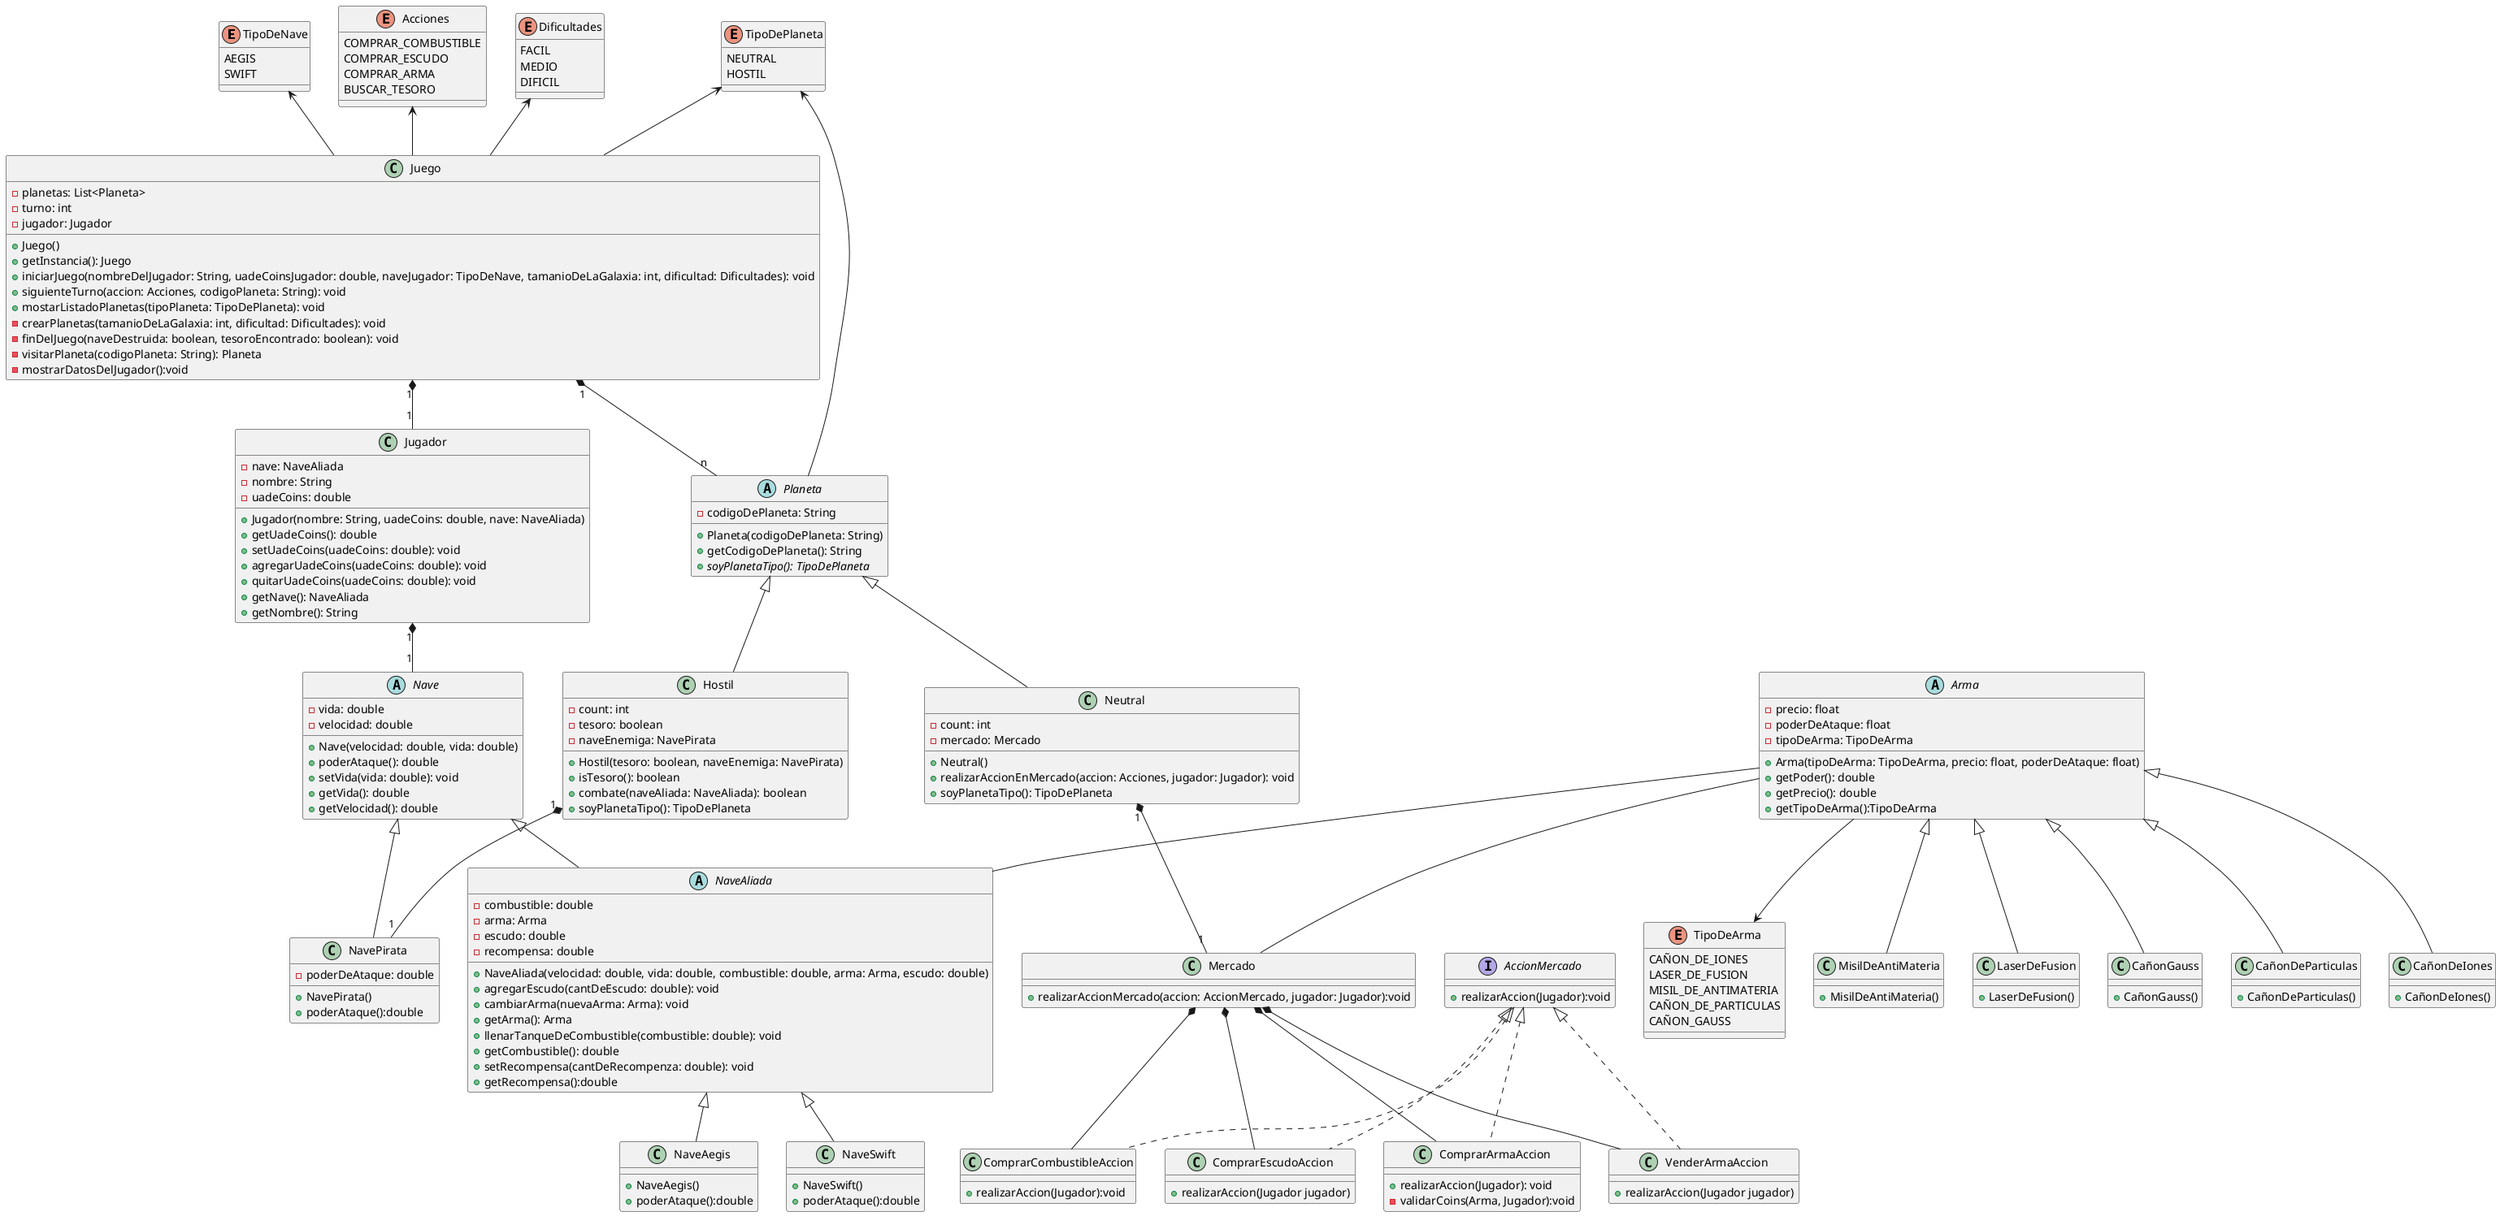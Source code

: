 @startuml
'class Juego
TipoDeNave <-- Juego
Acciones <-- Juego
Dificultades <-- Juego
TipoDePlaneta <-- Juego
TipoDePlaneta <-- Planeta
Arma -- NaveAliada

Arma -- Mercado
enum TipoDeNave{
    AEGIS
    SWIFT
}
enum Acciones {
    COMPRAR_COMBUSTIBLE
    COMPRAR_ESCUDO
    COMPRAR_ARMA
    BUSCAR_TESORO
}

enum Dificultades {
    FACIL
    MEDIO
    DIFICIL
}

enum TipoDePlaneta {
    NEUTRAL
    HOSTIL
}
Arma --> TipoDeArma
enum TipoDeArma{
   CAÑON_DE_IONES
   LASER_DE_FUSION
   MISIL_DE_ANTIMATERIA
   CAÑON_DE_PARTICULAS
   CAÑON_GAUSS
}
Juego "1" *-- "n" Planeta
Juego "1" *-- "1" Jugador
class Juego {
    - planetas: List<Planeta>
    - turno: int
    - jugador: Jugador
    + Juego()
    + getInstancia(): Juego
    + iniciarJuego(nombreDelJugador: String, uadeCoinsJugador: double, naveJugador: TipoDeNave, tamanioDeLaGalaxia: int, dificultad: Dificultades): void
    + siguienteTurno(accion: Acciones, codigoPlaneta: String): void
    + mostarListadoPlanetas(tipoPlaneta: TipoDePlaneta): void
    - crearPlanetas(tamanioDeLaGalaxia: int, dificultad: Dificultades): void
    - finDelJuego(naveDestruida: boolean, tesoroEncontrado: boolean): void
    - visitarPlaneta(codigoPlaneta: String): Planeta
    - mostrarDatosDelJugador():void
}
Jugador "1" *-- "1" Nave
'class Jugador
class Jugador {
    - nave: NaveAliada
    - nombre: String
    - uadeCoins: double
    + Jugador(nombre: String, uadeCoins: double, nave: NaveAliada)
    + getUadeCoins(): double
    + setUadeCoins(uadeCoins: double): void
    + agregarUadeCoins(uadeCoins: double): void
    + quitarUadeCoins(uadeCoins: double): void
    + getNave(): NaveAliada
    + getNombre(): String
}



'class Nave
abstract class Nave {
  - vida: double
  - velocidad: double

  + Nave(velocidad: double, vida: double)
  + poderAtaque(): double
  + setVida(vida: double): void
  + getVida(): double
  + getVelocidad(): double
}

abstract class NaveAliada extends Nave{
  - combustible: double
  - arma: Arma
  - escudo: double
  - recompensa: double

  + NaveAliada(velocidad: double, vida: double, combustible: double, arma: Arma, escudo: double)
  + agregarEscudo(cantDeEscudo: double): void
  + cambiarArma(nuevaArma: Arma): void
  + getArma(): Arma
  + llenarTanqueDeCombustible(combustible: double): void
  + getCombustible(): double
  + setRecompensa(cantDeRecompenza: double): void
  + getRecompensa():double
}
' Clase para Nave Aegis
class NaveAegis extends NaveAliada{
  + NaveAegis()
  + poderAtaque():double
}
' Clase para Nave Swift
class NaveSwift extends NaveAliada{
  + NaveSwift()
  + poderAtaque():double
}


'class Arma
abstract class Arma {
    - precio: float
    - poderDeAtaque: float
    - tipoDeArma: TipoDeArma
    + Arma(tipoDeArma: TipoDeArma, precio: float, poderDeAtaque: float)
    + getPoder(): double
    + getPrecio(): double
    + getTipoDeArma():TipoDeArma
}

class MisilDeAntiMateria extends Arma{
  + MisilDeAntiMateria()
}
class LaserDeFusion extends Arma{
  + LaserDeFusion()
}
class CañonGauss extends Arma{
  + CañonGauss()
}
class CañonDeParticulas extends Arma{
  + CañonDeParticulas()
}
class CañonDeIones extends Arma{
  + CañonDeIones()
}

Hostil "1"*--"1" NavePirata

'class Enemigo
class NavePirata extends Nave {
  - poderDeAtaque: double
  + NavePirata()
  + poderAtaque():double
}



'class Planeta

Neutral "1"*--"1" Mercado
abstract class Planeta {
    - codigoDePlaneta: String
    + Planeta(codigoDePlaneta: String)
    + getCodigoDePlaneta(): String
    {abstract} + soyPlanetaTipo(): TipoDePlaneta
}


class Neutral extends Planeta {
    - count: int
    - mercado: Mercado
    + Neutral()
    + realizarAccionEnMercado(accion: Acciones, jugador: Jugador): void
    + soyPlanetaTipo(): TipoDePlaneta
}


class Mercado {
  + realizarAccionMercado(accion: AccionMercado, jugador: Jugador):void
}

Mercado *-- ComprarCombustibleAccion
Mercado *-- ComprarEscudoAccion
Mercado *-- ComprarArmaAccion
Mercado *-- VenderArmaAccion

interface AccionMercado {
  + realizarAccion(Jugador):void
}

class ComprarArmaAccion implements AccionMercado{
  + realizarAccion(Jugador): void
  - validarCoins(Arma, Jugador):void
}

class ComprarCombustibleAccion implements AccionMercado {
  + realizarAccion(Jugador):void
}

class ComprarEscudoAccion implements AccionMercado {
    +realizarAccion(Jugador jugador)
}

class VenderArmaAccion implements AccionMercado {
    +realizarAccion(Jugador jugador)
}


'Subclase de Planeta: Hostil
class Hostil extends Planeta{
    - count: int
    - tesoro: boolean
    - naveEnemiga: NavePirata
    + Hostil(tesoro: boolean, naveEnemiga: NavePirata)
    + isTesoro(): boolean
    + combate(naveAliada: NaveAliada): boolean
    + soyPlanetaTipo(): TipoDePlaneta
}



@enduml